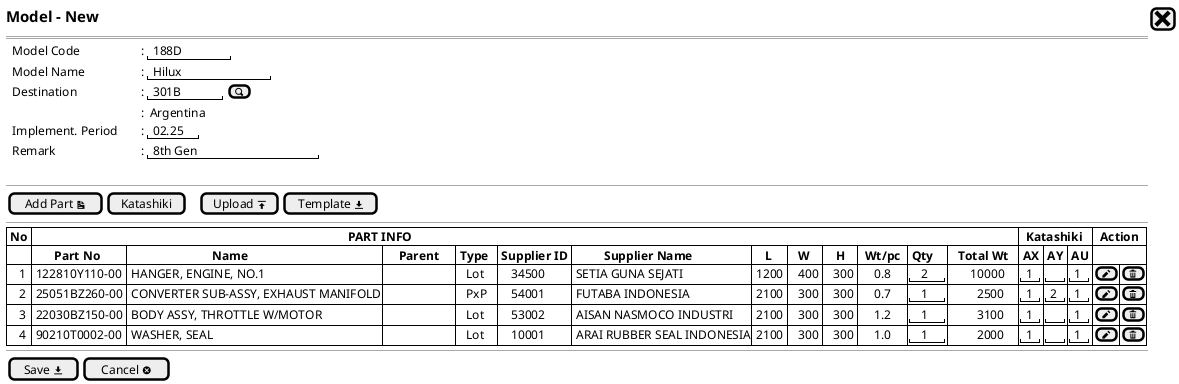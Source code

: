 @startsalt
{
  <size:15><b>Model - New |[<size:25><&x>]|*
  ==
  
  {   
    .|Model Code              |: |" 188D     "|*
    .|Model Name              |: |" Hilux         "| *
    .|Destination             |: |" 301B    "|[<&magnifying-glass>]|*
    .|.                       |: | Argentina|*
    .|Implement. Period       |: |" 02.25"|*
    .|Remark                  |: |" 8th Gen             "|*
  }
  .
  --
  {
    [Add Part <&document>]|[Katashiki]|.|.|[Upload <&data-transfer-upload>]| [Template <&data-transfer-download>]|
  }
  --
  {#
    | <b>No |                                                                                                     <b>PART INFO                                                                                                                                  |*|*|*|*|*|*|*|*|*|*|*|<b>  Katashiki  |*|*     |  <b>Action  |*|*
    |.     |       <b>Part No       |                           <b>Name                           |     <b>Parent     | <b>Type | <b>Supplier ID |          <b>Supplier Name          |    <b>L  |   <b>W   |    <b>H   |  <b>Wt/pc  | <b>Qty |<b>   Total Wt                         | <b>AX | <b>AY | <b>AU |.|*|*
    |    1 | 122810Y110-00          | HANGER, ENGINE, NO.1                                        |.                  |   Lot   |    34500       | SETIA GUNA SEJATI                  |  1200    |   400    |   300     |     0.8    | "   2" |        10000                          |" 1"   |"  "   |" 1"     |[<&pencil>]|[<&trash>]|*
    |    2 | 25051BZ260-00 	        | CONVERTER SUB-ASSY, EXHAUST MANIFOLD                        |.                  |   PxP   |    54001    	 | FUTABA INDONESIA                   |  2100    |   300    |   300     |     0.7    | "   1" |          2500                         |" 1"   |" 2"   |" 1"     |[<&pencil>]|[<&trash>]|*
    |    3 | 22030BZ150-00 	        | BODY ASSY, THROTTLE W/MOTOR	                                |.                  |   Lot   |    53002       | AISAN NASMOCO INDUSTRI             |  2100    |   300    |   300     |     1.2    | "   1" |          3100                         |" 1"   |"  "   |" 1"     |[<&pencil>]|[<&trash>]|*
    |    4 | 90210T0002-00 	        | WASHER, SEAL	                                              |.                  |   Lot   |    10001       | ARAI RUBBER SEAL INDONESIA         |  2100    |   300    |   300     |     1.0    | "   1" |          2000                         |" 1"   |"  "   |" 1"     |[<&pencil>]|[<&trash>]|*     
  }
  --
  {
  [ Save <&data-transfer-download>] |  [Cancel <&circle-x> ]|*
  }
}

  @endsalt

